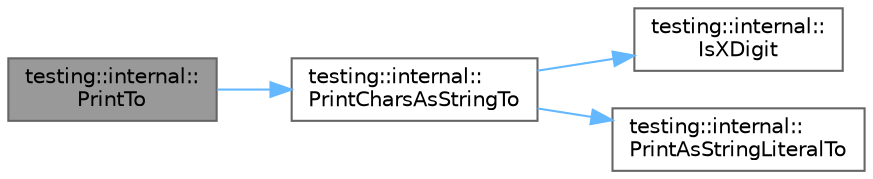 digraph "testing::internal::PrintTo"
{
 // LATEX_PDF_SIZE
  bgcolor="transparent";
  edge [fontname=Helvetica,fontsize=10,labelfontname=Helvetica,labelfontsize=10];
  node [fontname=Helvetica,fontsize=10,shape=box,height=0.2,width=0.4];
  rankdir="LR";
  Node1 [id="Node000001",label="testing::internal::\lPrintTo",height=0.2,width=0.4,color="gray40", fillcolor="grey60", style="filled", fontcolor="black",tooltip=" "];
  Node1 -> Node2 [id="edge1_Node000001_Node000002",color="steelblue1",style="solid",tooltip=" "];
  Node2 [id="Node000002",label="testing::internal::\lPrintCharsAsStringTo",height=0.2,width=0.4,color="grey40", fillcolor="white", style="filled",URL="$namespacetesting_1_1internal.html#aa74d42b9fdd837ae0af3044acc77aac9",tooltip=" "];
  Node2 -> Node3 [id="edge2_Node000002_Node000003",color="steelblue1",style="solid",tooltip=" "];
  Node3 [id="Node000003",label="testing::internal::\lIsXDigit",height=0.2,width=0.4,color="grey40", fillcolor="white", style="filled",URL="$namespacetesting_1_1internal.html#aa234ef141278263fb143b616c74c86e7",tooltip=" "];
  Node2 -> Node4 [id="edge3_Node000002_Node000004",color="steelblue1",style="solid",tooltip=" "];
  Node4 [id="Node000004",label="testing::internal::\lPrintAsStringLiteralTo",height=0.2,width=0.4,color="grey40", fillcolor="white", style="filled",URL="$namespacetesting_1_1internal.html#a8c5838995d7bb9e4232b69e6bcdb9ab8",tooltip=" "];
}
